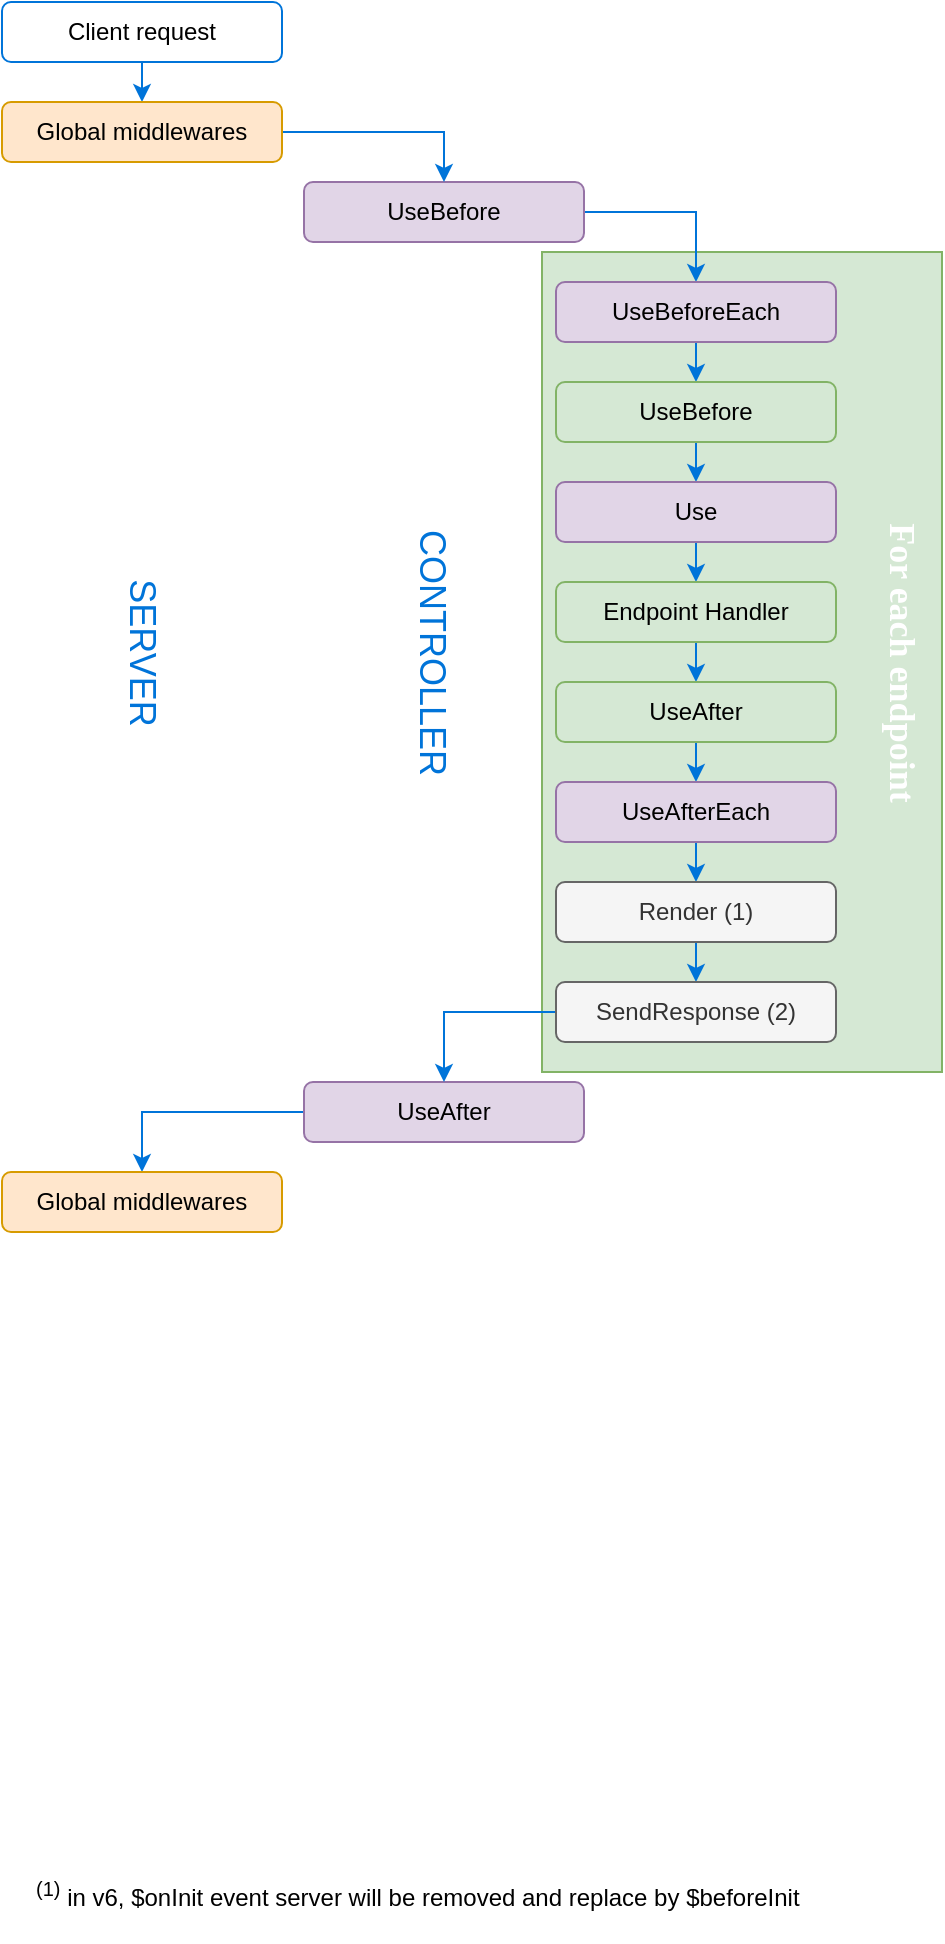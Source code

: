 <mxfile version="12.7.8" type="device"><diagram id="DG_1D_lNAm6PYI5epRoH" name="Page-1"><mxGraphModel dx="1113" dy="602" grid="1" gridSize="10" guides="1" tooltips="1" connect="1" arrows="1" fold="1" page="1" pageScale="1" pageWidth="827" pageHeight="1169" math="0" shadow="0"><root><mxCell id="0"/><mxCell id="1" parent="0"/><mxCell id="iPR62k2iakFlcbkQ49ej-34" value="" style="rounded=0;whiteSpace=wrap;html=1;fillColor=#d5e8d4;strokeColor=#82b366;" vertex="1" parent="1"><mxGeometry x="350" y="180" width="200" height="410" as="geometry"/></mxCell><mxCell id="r-cADyz4mRHKIyRzOxX_-7" style="edgeStyle=orthogonalEdgeStyle;rounded=0;orthogonalLoop=1;jettySize=auto;html=1;exitX=0.5;exitY=1;exitDx=0;exitDy=0;entryX=0.5;entryY=0;entryDx=0;entryDy=0;strokeColor=#0074d9;" parent="1" source="r-cADyz4mRHKIyRzOxX_-1" edge="1" target="iPR62k2iakFlcbkQ49ej-1"><mxGeometry relative="1" as="geometry"><mxPoint x="180" y="145" as="targetPoint"/></mxGeometry></mxCell><mxCell id="r-cADyz4mRHKIyRzOxX_-1" value="Client request" style="rounded=1;whiteSpace=wrap;html=1;strokeColor=#0074d9;fontFamily=Helvetica;" parent="1" vertex="1"><mxGeometry x="80" y="55" width="140" height="30" as="geometry"/></mxCell><mxCell id="iPR62k2iakFlcbkQ49ej-16" style="edgeStyle=orthogonalEdgeStyle;rounded=0;orthogonalLoop=1;jettySize=auto;html=1;exitX=1;exitY=0.5;exitDx=0;exitDy=0;entryX=0.5;entryY=0;entryDx=0;entryDy=0;strokeColor=#0074D9;" edge="1" parent="1" source="r-cADyz4mRHKIyRzOxX_-12" target="iPR62k2iakFlcbkQ49ej-2"><mxGeometry relative="1" as="geometry"/></mxCell><mxCell id="r-cADyz4mRHKIyRzOxX_-12" value="UseBefore" style="rounded=1;whiteSpace=wrap;html=1;strokeColor=#9673a6;fillColor=#e1d5e7;fontFamily=Helvetica;" parent="1" vertex="1"><mxGeometry x="231" y="145" width="140" height="30" as="geometry"/></mxCell><mxCell id="6OGUqGRU7Gr6e0RLvVt3-15" value="&lt;div&gt;&lt;sup&gt;(1)&lt;/sup&gt; in v6, $onInit event server will be removed and replace by $beforeInit&lt;br&gt;&lt;/div&gt;&lt;div&gt;&lt;br&gt;&lt;/div&gt;" style="text;html=1;resizable=0;points=[];autosize=1;align=left;verticalAlign=top;spacingTop=-4;" parent="1" vertex="1"><mxGeometry x="95" y="990" width="400" height="30" as="geometry"/></mxCell><mxCell id="iPR62k2iakFlcbkQ49ej-24" style="edgeStyle=orthogonalEdgeStyle;rounded=0;orthogonalLoop=1;jettySize=auto;html=1;exitX=1;exitY=0.5;exitDx=0;exitDy=0;entryX=0.5;entryY=0;entryDx=0;entryDy=0;strokeColor=#0074D9;" edge="1" parent="1" source="iPR62k2iakFlcbkQ49ej-1" target="r-cADyz4mRHKIyRzOxX_-12"><mxGeometry relative="1" as="geometry"/></mxCell><mxCell id="iPR62k2iakFlcbkQ49ej-1" value="Global middlewares" style="rounded=1;whiteSpace=wrap;html=1;strokeColor=#d79b00;fillColor=#ffe6cc;fontFamily=Helvetica;" vertex="1" parent="1"><mxGeometry x="80" y="105" width="140" height="30" as="geometry"/></mxCell><mxCell id="iPR62k2iakFlcbkQ49ej-19" style="edgeStyle=orthogonalEdgeStyle;rounded=0;orthogonalLoop=1;jettySize=auto;html=1;exitX=0.5;exitY=1;exitDx=0;exitDy=0;entryX=0.5;entryY=0;entryDx=0;entryDy=0;strokeColor=#0074D9;" edge="1" parent="1" source="iPR62k2iakFlcbkQ49ej-2" target="iPR62k2iakFlcbkQ49ej-3"><mxGeometry relative="1" as="geometry"/></mxCell><mxCell id="iPR62k2iakFlcbkQ49ej-2" value="UseBeforeEach" style="rounded=1;whiteSpace=wrap;html=1;strokeColor=#9673a6;fillColor=#e1d5e7;fontFamily=Helvetica;" vertex="1" parent="1"><mxGeometry x="357" y="195" width="140" height="30" as="geometry"/></mxCell><mxCell id="iPR62k2iakFlcbkQ49ej-18" style="edgeStyle=orthogonalEdgeStyle;rounded=0;orthogonalLoop=1;jettySize=auto;html=1;exitX=0.5;exitY=1;exitDx=0;exitDy=0;entryX=0.5;entryY=0;entryDx=0;entryDy=0;strokeColor=#0074D9;" edge="1" parent="1" source="iPR62k2iakFlcbkQ49ej-3" target="iPR62k2iakFlcbkQ49ej-4"><mxGeometry relative="1" as="geometry"/></mxCell><mxCell id="iPR62k2iakFlcbkQ49ej-3" value="UseBefore" style="rounded=1;whiteSpace=wrap;html=1;strokeColor=#82b366;fillColor=#d5e8d4;fontFamily=Helvetica;" vertex="1" parent="1"><mxGeometry x="357" y="245" width="140" height="30" as="geometry"/></mxCell><mxCell id="iPR62k2iakFlcbkQ49ej-26" style="edgeStyle=orthogonalEdgeStyle;rounded=0;orthogonalLoop=1;jettySize=auto;html=1;exitX=0.5;exitY=1;exitDx=0;exitDy=0;entryX=0.5;entryY=0;entryDx=0;entryDy=0;strokeColor=#0074D9;" edge="1" parent="1" source="iPR62k2iakFlcbkQ49ej-4" target="iPR62k2iakFlcbkQ49ej-5"><mxGeometry relative="1" as="geometry"/></mxCell><mxCell id="iPR62k2iakFlcbkQ49ej-4" value="Use" style="rounded=1;whiteSpace=wrap;html=1;strokeColor=#9673a6;fillColor=#e1d5e7;fontFamily=Helvetica;" vertex="1" parent="1"><mxGeometry x="357" y="295" width="140" height="30" as="geometry"/></mxCell><mxCell id="iPR62k2iakFlcbkQ49ej-25" style="edgeStyle=orthogonalEdgeStyle;rounded=0;orthogonalLoop=1;jettySize=auto;html=1;exitX=0.5;exitY=1;exitDx=0;exitDy=0;entryX=0.5;entryY=0;entryDx=0;entryDy=0;strokeColor=#0074D9;" edge="1" parent="1" source="iPR62k2iakFlcbkQ49ej-5" target="iPR62k2iakFlcbkQ49ej-6"><mxGeometry relative="1" as="geometry"/></mxCell><mxCell id="iPR62k2iakFlcbkQ49ej-5" value="Endpoint Handler" style="rounded=1;whiteSpace=wrap;html=1;strokeColor=#82b366;fillColor=#d5e8d4;fontFamily=Helvetica;" vertex="1" parent="1"><mxGeometry x="357" y="345" width="140" height="30" as="geometry"/></mxCell><mxCell id="iPR62k2iakFlcbkQ49ej-21" style="edgeStyle=orthogonalEdgeStyle;rounded=0;orthogonalLoop=1;jettySize=auto;html=1;exitX=0.5;exitY=1;exitDx=0;exitDy=0;entryX=0.5;entryY=0;entryDx=0;entryDy=0;strokeColor=#0074D9;" edge="1" parent="1" source="iPR62k2iakFlcbkQ49ej-6" target="iPR62k2iakFlcbkQ49ej-7"><mxGeometry relative="1" as="geometry"/></mxCell><mxCell id="iPR62k2iakFlcbkQ49ej-6" value="UseAfter" style="rounded=1;whiteSpace=wrap;html=1;strokeColor=#82b366;fillColor=#d5e8d4;fontFamily=Helvetica;" vertex="1" parent="1"><mxGeometry x="357" y="395" width="140" height="30" as="geometry"/></mxCell><mxCell id="iPR62k2iakFlcbkQ49ej-22" style="edgeStyle=orthogonalEdgeStyle;rounded=0;orthogonalLoop=1;jettySize=auto;html=1;exitX=0.5;exitY=1;exitDx=0;exitDy=0;entryX=0.5;entryY=0;entryDx=0;entryDy=0;strokeColor=#0074D9;" edge="1" parent="1" source="iPR62k2iakFlcbkQ49ej-7" target="iPR62k2iakFlcbkQ49ej-9"><mxGeometry relative="1" as="geometry"/></mxCell><mxCell id="iPR62k2iakFlcbkQ49ej-7" value="UseAfterEach" style="rounded=1;whiteSpace=wrap;html=1;strokeColor=#9673a6;fillColor=#e1d5e7;fontFamily=Helvetica;" vertex="1" parent="1"><mxGeometry x="357" y="445" width="140" height="30" as="geometry"/></mxCell><mxCell id="iPR62k2iakFlcbkQ49ej-30" style="edgeStyle=orthogonalEdgeStyle;rounded=0;orthogonalLoop=1;jettySize=auto;html=1;exitX=0;exitY=0.5;exitDx=0;exitDy=0;entryX=0.5;entryY=0;entryDx=0;entryDy=0;strokeColor=#0074D9;" edge="1" parent="1" source="iPR62k2iakFlcbkQ49ej-8" target="iPR62k2iakFlcbkQ49ej-11"><mxGeometry relative="1" as="geometry"/></mxCell><mxCell id="iPR62k2iakFlcbkQ49ej-8" value="&lt;div&gt;UseAfter&lt;/div&gt;" style="rounded=1;whiteSpace=wrap;html=1;strokeColor=#9673a6;fillColor=#e1d5e7;fontFamily=Helvetica;" vertex="1" parent="1"><mxGeometry x="231" y="595" width="140" height="30" as="geometry"/></mxCell><mxCell id="iPR62k2iakFlcbkQ49ej-23" style="edgeStyle=orthogonalEdgeStyle;rounded=0;orthogonalLoop=1;jettySize=auto;html=1;exitX=0.5;exitY=1;exitDx=0;exitDy=0;entryX=0.5;entryY=0;entryDx=0;entryDy=0;strokeColor=#0074D9;" edge="1" parent="1" source="iPR62k2iakFlcbkQ49ej-9" target="iPR62k2iakFlcbkQ49ej-10"><mxGeometry relative="1" as="geometry"/></mxCell><mxCell id="iPR62k2iakFlcbkQ49ej-9" value="Render (1)" style="rounded=1;whiteSpace=wrap;html=1;strokeColor=#666666;fontFamily=Helvetica;fillColor=#f5f5f5;fontColor=#333333;" vertex="1" parent="1"><mxGeometry x="357" y="495" width="140" height="30" as="geometry"/></mxCell><mxCell id="iPR62k2iakFlcbkQ49ej-29" style="edgeStyle=orthogonalEdgeStyle;rounded=0;orthogonalLoop=1;jettySize=auto;html=1;exitX=0;exitY=0.5;exitDx=0;exitDy=0;entryX=0.5;entryY=0;entryDx=0;entryDy=0;strokeColor=#0074D9;" edge="1" parent="1" source="iPR62k2iakFlcbkQ49ej-10" target="iPR62k2iakFlcbkQ49ej-8"><mxGeometry relative="1" as="geometry"/></mxCell><mxCell id="iPR62k2iakFlcbkQ49ej-10" value="SendResponse (2)" style="rounded=1;whiteSpace=wrap;html=1;strokeColor=#666666;fontFamily=Helvetica;fillColor=#f5f5f5;fontColor=#333333;" vertex="1" parent="1"><mxGeometry x="357" y="545" width="140" height="30" as="geometry"/></mxCell><mxCell id="iPR62k2iakFlcbkQ49ej-11" value="Global middlewares" style="rounded=1;whiteSpace=wrap;html=1;strokeColor=#d79b00;fillColor=#ffe6cc;fontFamily=Helvetica;" vertex="1" parent="1"><mxGeometry x="80" y="640" width="140" height="30" as="geometry"/></mxCell><mxCell id="iPR62k2iakFlcbkQ49ej-31" value="&lt;font style=&quot;font-size: 18px&quot; color=&quot;#0074D9&quot;&gt;SERVER&lt;/font&gt;" style="text;html=1;align=center;verticalAlign=middle;resizable=0;points=[];autosize=1;rotation=90;" vertex="1" parent="1"><mxGeometry x="105" y="370" width="90" height="20" as="geometry"/></mxCell><mxCell id="iPR62k2iakFlcbkQ49ej-32" value="&lt;font style=&quot;font-size: 18px&quot; color=&quot;#0074D9&quot;&gt;CONTROLLER&lt;/font&gt;" style="text;html=1;align=center;verticalAlign=middle;resizable=0;points=[];autosize=1;rotation=90;" vertex="1" parent="1"><mxGeometry x="225" y="370" width="140" height="20" as="geometry"/></mxCell><mxCell id="iPR62k2iakFlcbkQ49ej-33" value="&lt;font style=&quot;font-size: 18px&quot; face=&quot;Verdana&quot; color=&quot;#FFFFFF&quot;&gt;&lt;b&gt;For each endpoint&lt;/b&gt;&lt;/font&gt;" style="text;html=1;align=center;verticalAlign=middle;resizable=0;points=[];autosize=1;rotation=90;" vertex="1" parent="1"><mxGeometry x="430" y="375" width="200" height="20" as="geometry"/></mxCell></root></mxGraphModel></diagram></mxfile>